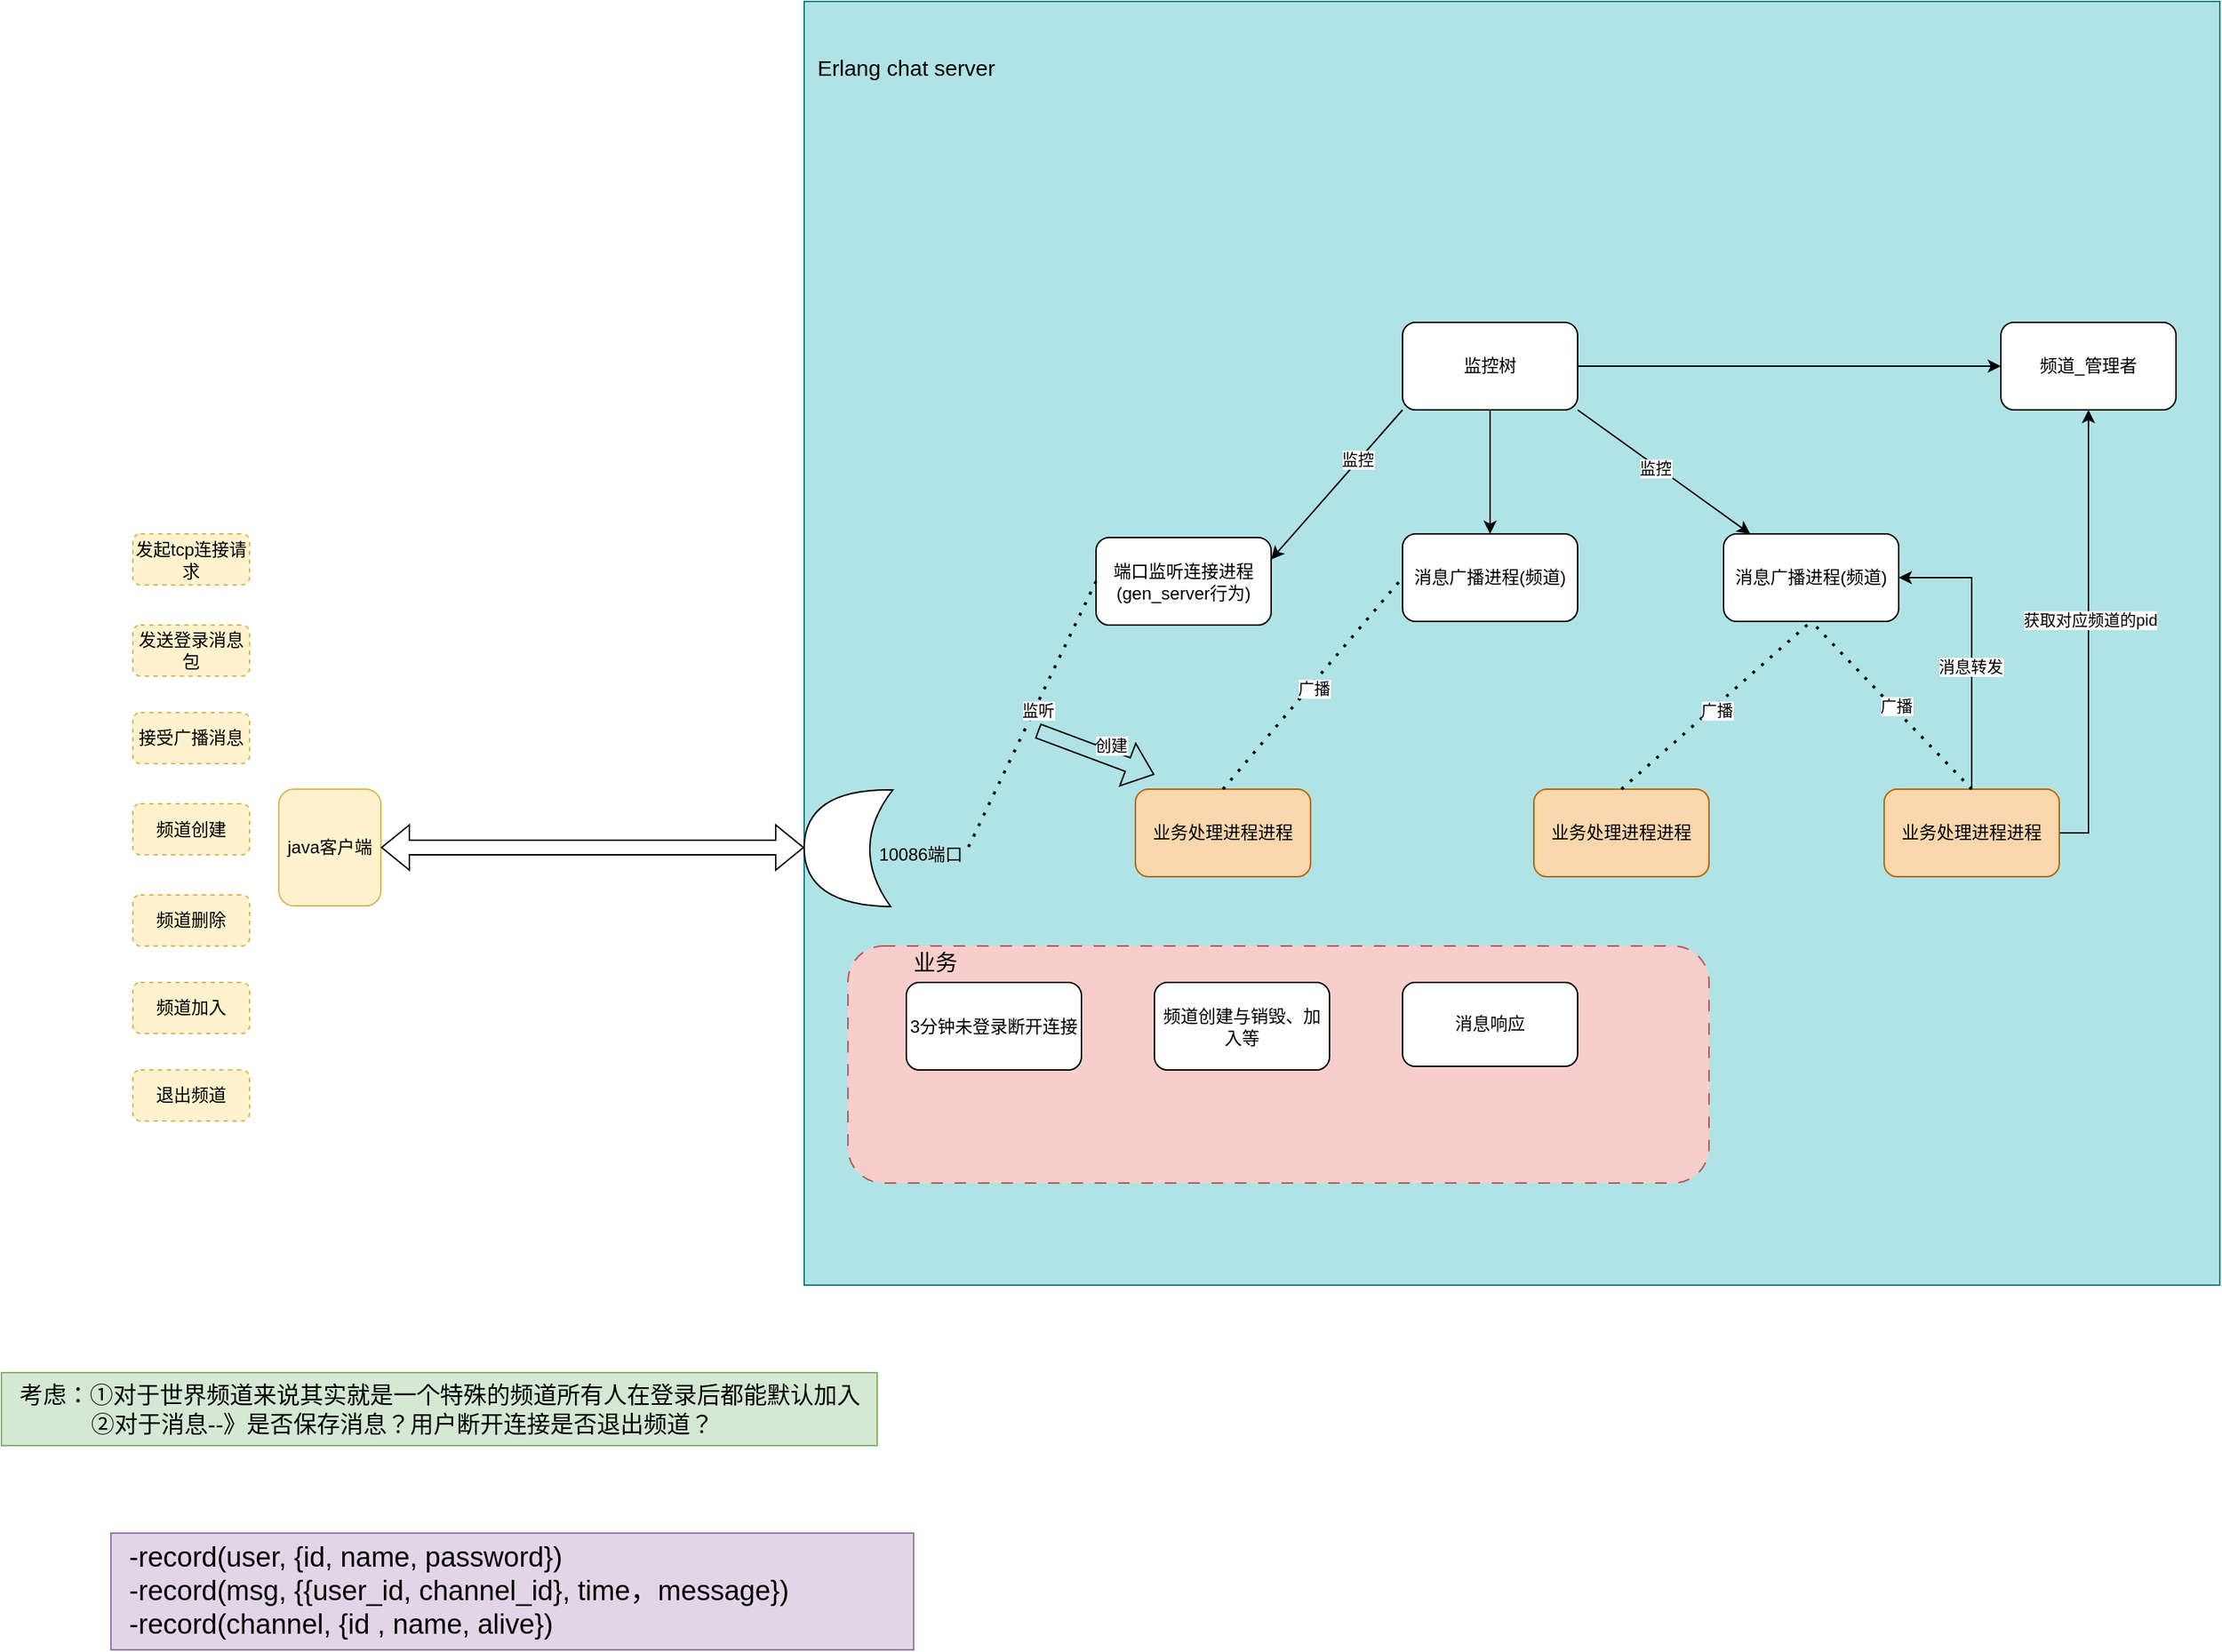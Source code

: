<mxfile version="28.2.5" pages="3">
  <diagram name="第 1 页" id="ul2Ksa9I_pI141lT_WLY">
    <mxGraphModel dx="1783" dy="2230" grid="1" gridSize="10" guides="1" tooltips="1" connect="1" arrows="1" fold="1" page="1" pageScale="1" pageWidth="827" pageHeight="1169" math="0" shadow="0">
      <root>
        <mxCell id="0" />
        <mxCell id="1" parent="0" />
        <mxCell id="kTkR2Ev7GnfdI2qn0wL--105" value="" style="rounded=0;whiteSpace=wrap;html=1;fillColor=#b0e3e6;strokeColor=#0e8088;" parent="1" vertex="1">
          <mxGeometry x="600" y="-420" width="970" height="880" as="geometry" />
        </mxCell>
        <mxCell id="kTkR2Ev7GnfdI2qn0wL--114" value="" style="rounded=1;whiteSpace=wrap;html=1;dashed=1;dashPattern=8 8;fillColor=#f8cecc;strokeColor=#b85450;" parent="1" vertex="1">
          <mxGeometry x="630" y="227.5" width="590" height="162.5" as="geometry" />
        </mxCell>
        <mxCell id="kTkR2Ev7GnfdI2qn0wL--1" value="java客户端" style="rounded=1;whiteSpace=wrap;html=1;fillColor=#fff2cc;strokeColor=#d6b656;" parent="1" vertex="1">
          <mxGeometry x="240" y="120" width="70" height="80" as="geometry" />
        </mxCell>
        <mxCell id="kTkR2Ev7GnfdI2qn0wL--5" value="" style="shape=flexArrow;endArrow=classic;startArrow=classic;html=1;rounded=0;entryX=0;entryY=0.5;entryDx=0;entryDy=0;exitX=1;exitY=0.5;exitDx=0;exitDy=0;" parent="1" source="kTkR2Ev7GnfdI2qn0wL--1" edge="1">
          <mxGeometry width="100" height="100" relative="1" as="geometry">
            <mxPoint x="390" y="310" as="sourcePoint" />
            <mxPoint x="600" y="160" as="targetPoint" />
          </mxGeometry>
        </mxCell>
        <mxCell id="kTkR2Ev7GnfdI2qn0wL--6" value="端口监听连接进程&lt;br&gt;(gen_server行为)" style="rounded=1;whiteSpace=wrap;html=1;" parent="1" vertex="1">
          <mxGeometry x="800" y="-52.5" width="120" height="60" as="geometry" />
        </mxCell>
        <mxCell id="kTkR2Ev7GnfdI2qn0wL--7" value="业务处理进程进程" style="rounded=1;whiteSpace=wrap;html=1;fillColor=#fad7ac;strokeColor=#b46504;" parent="1" vertex="1">
          <mxGeometry x="827" y="120" width="120" height="60" as="geometry" />
        </mxCell>
        <mxCell id="kTkR2Ev7GnfdI2qn0wL--8" value="3分钟未登录断开连接" style="rounded=1;whiteSpace=wrap;html=1;" parent="1" vertex="1">
          <mxGeometry x="670" y="252.5" width="120" height="60" as="geometry" />
        </mxCell>
        <mxCell id="kTkR2Ev7GnfdI2qn0wL--12" value="&lt;div&gt;&lt;span style=&quot;background-color: transparent; color: light-dark(rgb(0, 0, 0), rgb(255, 255, 255));&quot;&gt;发起tcp连接请求&lt;/span&gt;&lt;/div&gt;" style="rounded=1;whiteSpace=wrap;html=1;dashed=1;fillColor=#fff2cc;strokeColor=#d6b656;" parent="1" vertex="1">
          <mxGeometry x="140" y="-55" width="80" height="35" as="geometry" />
        </mxCell>
        <mxCell id="kTkR2Ev7GnfdI2qn0wL--14" value="&lt;div&gt;&lt;span style=&quot;background-color: transparent; color: light-dark(rgb(0, 0, 0), rgb(255, 255, 255));&quot;&gt;发送登录消息包&lt;/span&gt;&lt;/div&gt;" style="rounded=1;whiteSpace=wrap;html=1;dashed=1;fillColor=#fff2cc;strokeColor=#d6b656;" parent="1" vertex="1">
          <mxGeometry x="140" y="7.5" width="80" height="35" as="geometry" />
        </mxCell>
        <mxCell id="kTkR2Ev7GnfdI2qn0wL--15" value="接受广播消息" style="rounded=1;whiteSpace=wrap;html=1;dashed=1;fillColor=#fff2cc;strokeColor=#d6b656;" parent="1" vertex="1">
          <mxGeometry x="140" y="67.5" width="80" height="35" as="geometry" />
        </mxCell>
        <mxCell id="kTkR2Ev7GnfdI2qn0wL--16" value="&lt;font style=&quot;font-size: 16px;&quot;&gt;考虑：①对于世界频道来说其实就是一个特殊的频道所有人在登录后都能默认加入&lt;/font&gt;&lt;div style=&quot;text-align: left;&quot;&gt;&lt;font style=&quot;font-size: 16px;&quot;&gt;&lt;span style=&quot;white-space: pre;&quot;&gt;&#x9;&lt;/span&gt;&amp;nbsp; &amp;nbsp;②对于消息--》是否保存消息？用户断开连接是否退出频道？&lt;br&gt;&lt;/font&gt;&lt;/div&gt;" style="text;html=1;align=center;verticalAlign=middle;resizable=0;points=[];autosize=1;strokeColor=#82b366;fillColor=#d5e8d4;" parent="1" vertex="1">
          <mxGeometry x="50" y="520" width="600" height="50" as="geometry" />
        </mxCell>
        <mxCell id="kTkR2Ev7GnfdI2qn0wL--96" value="&lt;div style=&quot;text-align: left;&quot;&gt;&lt;span style=&quot;background-color: transparent; color: light-dark(rgb(0, 0, 0), rgb(255, 255, 255));&quot;&gt;&lt;font style=&quot;font-size: 19px;&quot;&gt;-record(user, {id, name, password})&lt;/font&gt;&lt;/span&gt;&lt;/div&gt;&lt;div style=&quot;text-align: left;&quot;&gt;&lt;span style=&quot;background-color: transparent; color: light-dark(rgb(0, 0, 0), rgb(255, 255, 255));&quot;&gt;&lt;font style=&quot;font-size: 19px;&quot;&gt;-record(msg, {{user_id, channel_id},&amp;nbsp;&lt;/font&gt;&lt;/span&gt;&lt;span style=&quot;font-size: 19px; background-color: transparent; color: light-dark(rgb(0, 0, 0), rgb(255, 255, 255));&quot;&gt;time，&lt;/span&gt;&lt;span style=&quot;font-size: 19px; background-color: transparent; color: light-dark(rgb(0, 0, 0), rgb(255, 255, 255));&quot;&gt;message})&amp;nbsp; &amp;nbsp; &amp;nbsp; &amp;nbsp; &amp;nbsp; &amp;nbsp; &amp;nbsp;&amp;nbsp;&lt;/span&gt;&lt;/div&gt;&lt;div style=&quot;text-align: left;&quot;&gt;&lt;font style=&quot;font-size: 19px;&quot;&gt;-record(channel, {id , name, alive})&lt;/font&gt;&lt;/div&gt;" style="text;html=1;align=center;verticalAlign=middle;resizable=0;points=[];autosize=1;strokeColor=#9673a6;fillColor=#e1d5e7;" parent="1" vertex="1">
          <mxGeometry x="125" y="630" width="550" height="80" as="geometry" />
        </mxCell>
        <mxCell id="kTkR2Ev7GnfdI2qn0wL--100" value="频道创建" style="rounded=1;whiteSpace=wrap;html=1;dashed=1;fillColor=#fff2cc;strokeColor=#d6b656;" parent="1" vertex="1">
          <mxGeometry x="140" y="130" width="80" height="35" as="geometry" />
        </mxCell>
        <mxCell id="kTkR2Ev7GnfdI2qn0wL--101" value="频道删除" style="rounded=1;whiteSpace=wrap;html=1;dashed=1;fillColor=#fff2cc;strokeColor=#d6b656;" parent="1" vertex="1">
          <mxGeometry x="140" y="192.5" width="80" height="35" as="geometry" />
        </mxCell>
        <mxCell id="kTkR2Ev7GnfdI2qn0wL--102" value="频道加入" style="rounded=1;whiteSpace=wrap;html=1;dashed=1;fillColor=#fff2cc;strokeColor=#d6b656;" parent="1" vertex="1">
          <mxGeometry x="140" y="252.5" width="80" height="35" as="geometry" />
        </mxCell>
        <mxCell id="kTkR2Ev7GnfdI2qn0wL--103" value="退出频道" style="rounded=1;whiteSpace=wrap;html=1;dashed=1;fillColor=#fff2cc;strokeColor=#d6b656;" parent="1" vertex="1">
          <mxGeometry x="140" y="312.5" width="80" height="35" as="geometry" />
        </mxCell>
        <mxCell id="kTkR2Ev7GnfdI2qn0wL--106" value="&lt;font style=&quot;font-size: 15px;&quot;&gt;Erlang chat server&lt;/font&gt;" style="text;html=1;align=center;verticalAlign=middle;whiteSpace=wrap;rounded=0;" parent="1" vertex="1">
          <mxGeometry x="600" y="-390" width="140" height="30" as="geometry" />
        </mxCell>
        <mxCell id="kTkR2Ev7GnfdI2qn0wL--107" value="" style="shape=xor;whiteSpace=wrap;html=1;rotation=-179;" parent="1" vertex="1">
          <mxGeometry x="600" y="120" width="60" height="80" as="geometry" />
        </mxCell>
        <mxCell id="kTkR2Ev7GnfdI2qn0wL--108" value="10086端口" style="text;html=1;align=center;verticalAlign=middle;whiteSpace=wrap;rounded=0;" parent="1" vertex="1">
          <mxGeometry x="650" y="150" width="60" height="30" as="geometry" />
        </mxCell>
        <mxCell id="kTkR2Ev7GnfdI2qn0wL--110" value="" style="endArrow=none;dashed=1;html=1;dashPattern=1 3;strokeWidth=2;rounded=0;entryX=1;entryY=0.5;entryDx=0;entryDy=0;exitX=0;exitY=0.5;exitDx=0;exitDy=0;" parent="1" source="kTkR2Ev7GnfdI2qn0wL--6" target="kTkR2Ev7GnfdI2qn0wL--108" edge="1">
          <mxGeometry width="50" height="50" relative="1" as="geometry">
            <mxPoint x="390" y="340" as="sourcePoint" />
            <mxPoint x="440" y="290" as="targetPoint" />
          </mxGeometry>
        </mxCell>
        <mxCell id="kTkR2Ev7GnfdI2qn0wL--111" value="监听" style="edgeLabel;html=1;align=center;verticalAlign=middle;resizable=0;points=[];" parent="kTkR2Ev7GnfdI2qn0wL--110" vertex="1" connectable="0">
          <mxGeometry x="-0.074" y="2" relative="1" as="geometry">
            <mxPoint as="offset" />
          </mxGeometry>
        </mxCell>
        <mxCell id="kTkR2Ev7GnfdI2qn0wL--112" value="" style="shape=flexArrow;endArrow=classic;html=1;rounded=0;" parent="1" edge="1">
          <mxGeometry width="50" height="50" relative="1" as="geometry">
            <mxPoint x="760" y="80" as="sourcePoint" />
            <mxPoint x="840.0" y="110" as="targetPoint" />
          </mxGeometry>
        </mxCell>
        <mxCell id="kTkR2Ev7GnfdI2qn0wL--113" value="创建" style="edgeLabel;html=1;align=center;verticalAlign=middle;resizable=0;points=[];" parent="kTkR2Ev7GnfdI2qn0wL--112" vertex="1" connectable="0">
          <mxGeometry x="0.367" y="4" relative="1" as="geometry">
            <mxPoint x="-6" y="-7" as="offset" />
          </mxGeometry>
        </mxCell>
        <mxCell id="kTkR2Ev7GnfdI2qn0wL--115" value="&lt;font style=&quot;font-size: 15px;&quot;&gt;业务&lt;/font&gt;" style="text;html=1;align=center;verticalAlign=middle;whiteSpace=wrap;rounded=0;" parent="1" vertex="1">
          <mxGeometry x="655" y="222.5" width="70" height="30" as="geometry" />
        </mxCell>
        <mxCell id="-zNMGqsG8SVizw3QgpY4-4" style="edgeStyle=orthogonalEdgeStyle;rounded=0;orthogonalLoop=1;jettySize=auto;html=1;" edge="1" parent="1" source="-zNMGqsG8SVizw3QgpY4-1" target="-zNMGqsG8SVizw3QgpY4-3">
          <mxGeometry relative="1" as="geometry" />
        </mxCell>
        <mxCell id="-zNMGqsG8SVizw3QgpY4-29" style="edgeStyle=orthogonalEdgeStyle;rounded=0;orthogonalLoop=1;jettySize=auto;html=1;" edge="1" parent="1" source="-zNMGqsG8SVizw3QgpY4-1" target="-zNMGqsG8SVizw3QgpY4-28">
          <mxGeometry relative="1" as="geometry" />
        </mxCell>
        <mxCell id="-zNMGqsG8SVizw3QgpY4-1" value="监控树" style="rounded=1;whiteSpace=wrap;html=1;" vertex="1" parent="1">
          <mxGeometry x="1010" y="-200" width="120" height="60" as="geometry" />
        </mxCell>
        <mxCell id="-zNMGqsG8SVizw3QgpY4-2" value="" style="endArrow=classic;html=1;rounded=0;entryX=1;entryY=0.25;entryDx=0;entryDy=0;exitX=0;exitY=1;exitDx=0;exitDy=0;" edge="1" parent="1" source="-zNMGqsG8SVizw3QgpY4-1" target="kTkR2Ev7GnfdI2qn0wL--6">
          <mxGeometry width="50" height="50" relative="1" as="geometry">
            <mxPoint x="1280" y="10" as="sourcePoint" />
            <mxPoint x="1330" y="-40" as="targetPoint" />
          </mxGeometry>
        </mxCell>
        <mxCell id="-zNMGqsG8SVizw3QgpY4-36" value="监控" style="edgeLabel;html=1;align=center;verticalAlign=middle;resizable=0;points=[];" vertex="1" connectable="0" parent="-zNMGqsG8SVizw3QgpY4-2">
          <mxGeometry x="-0.316" y="-2" relative="1" as="geometry">
            <mxPoint x="1" as="offset" />
          </mxGeometry>
        </mxCell>
        <mxCell id="-zNMGqsG8SVizw3QgpY4-3" value="消息广播进程(频道)" style="rounded=1;whiteSpace=wrap;html=1;" vertex="1" parent="1">
          <mxGeometry x="1010" y="-55" width="120" height="60" as="geometry" />
        </mxCell>
        <mxCell id="-zNMGqsG8SVizw3QgpY4-5" value="频道创建与销毁、加入等" style="rounded=1;whiteSpace=wrap;html=1;" vertex="1" parent="1">
          <mxGeometry x="840" y="252.5" width="120" height="60" as="geometry" />
        </mxCell>
        <mxCell id="-zNMGqsG8SVizw3QgpY4-9" value="业务处理进程进程" style="rounded=1;whiteSpace=wrap;html=1;fillColor=#fad7ac;strokeColor=#b46504;" vertex="1" parent="1">
          <mxGeometry x="1100" y="120" width="120" height="60" as="geometry" />
        </mxCell>
        <mxCell id="-zNMGqsG8SVizw3QgpY4-10" value="" style="endArrow=none;dashed=1;html=1;dashPattern=1 3;strokeWidth=2;rounded=0;entryX=0;entryY=0.5;entryDx=0;entryDy=0;exitX=0.5;exitY=0;exitDx=0;exitDy=0;" edge="1" parent="1" source="kTkR2Ev7GnfdI2qn0wL--7" target="-zNMGqsG8SVizw3QgpY4-3">
          <mxGeometry width="50" height="50" relative="1" as="geometry">
            <mxPoint x="950" y="150" as="sourcePoint" />
            <mxPoint x="1000" y="100" as="targetPoint" />
          </mxGeometry>
        </mxCell>
        <mxCell id="-zNMGqsG8SVizw3QgpY4-11" value="广播" style="edgeLabel;html=1;align=center;verticalAlign=middle;resizable=0;points=[];" vertex="1" connectable="0" parent="-zNMGqsG8SVizw3QgpY4-10">
          <mxGeometry x="-0.025" y="-2" relative="1" as="geometry">
            <mxPoint as="offset" />
          </mxGeometry>
        </mxCell>
        <mxCell id="-zNMGqsG8SVizw3QgpY4-13" value="" style="endArrow=none;dashed=1;html=1;dashPattern=1 3;strokeWidth=2;rounded=0;entryX=0.5;entryY=1;entryDx=0;entryDy=0;exitX=0.5;exitY=0;exitDx=0;exitDy=0;" edge="1" parent="1" source="-zNMGqsG8SVizw3QgpY4-9" target="-zNMGqsG8SVizw3QgpY4-19">
          <mxGeometry width="50" height="50" relative="1" as="geometry">
            <mxPoint x="960" y="180" as="sourcePoint" />
            <mxPoint x="1030" y="140" as="targetPoint" />
          </mxGeometry>
        </mxCell>
        <mxCell id="-zNMGqsG8SVizw3QgpY4-14" value="广播" style="edgeLabel;html=1;align=center;verticalAlign=middle;resizable=0;points=[];" vertex="1" connectable="0" parent="-zNMGqsG8SVizw3QgpY4-13">
          <mxGeometry x="-0.025" y="-2" relative="1" as="geometry">
            <mxPoint as="offset" />
          </mxGeometry>
        </mxCell>
        <mxCell id="-zNMGqsG8SVizw3QgpY4-15" value="消息响应" style="rounded=1;whiteSpace=wrap;html=1;" vertex="1" parent="1">
          <mxGeometry x="1010" y="252.5" width="120" height="57.5" as="geometry" />
        </mxCell>
        <mxCell id="-zNMGqsG8SVizw3QgpY4-32" style="edgeStyle=orthogonalEdgeStyle;rounded=0;orthogonalLoop=1;jettySize=auto;html=1;" edge="1" parent="1" source="-zNMGqsG8SVizw3QgpY4-17" target="-zNMGqsG8SVizw3QgpY4-28">
          <mxGeometry relative="1" as="geometry">
            <Array as="points">
              <mxPoint x="1480" y="150" />
            </Array>
          </mxGeometry>
        </mxCell>
        <mxCell id="-zNMGqsG8SVizw3QgpY4-33" value="获取对应频道的pid" style="edgeLabel;html=1;align=center;verticalAlign=middle;resizable=0;points=[];" vertex="1" connectable="0" parent="-zNMGqsG8SVizw3QgpY4-32">
          <mxGeometry x="0.071" y="-1" relative="1" as="geometry">
            <mxPoint as="offset" />
          </mxGeometry>
        </mxCell>
        <mxCell id="-zNMGqsG8SVizw3QgpY4-34" style="edgeStyle=orthogonalEdgeStyle;rounded=0;orthogonalLoop=1;jettySize=auto;html=1;entryX=1;entryY=0.5;entryDx=0;entryDy=0;" edge="1" parent="1" source="-zNMGqsG8SVizw3QgpY4-17" target="-zNMGqsG8SVizw3QgpY4-19">
          <mxGeometry relative="1" as="geometry" />
        </mxCell>
        <mxCell id="-zNMGqsG8SVizw3QgpY4-35" value="消息转发" style="edgeLabel;html=1;align=center;verticalAlign=middle;resizable=0;points=[];" vertex="1" connectable="0" parent="-zNMGqsG8SVizw3QgpY4-34">
          <mxGeometry x="-0.139" y="1" relative="1" as="geometry">
            <mxPoint as="offset" />
          </mxGeometry>
        </mxCell>
        <mxCell id="-zNMGqsG8SVizw3QgpY4-17" value="业务处理进程进程" style="rounded=1;whiteSpace=wrap;html=1;fillColor=#fad7ac;strokeColor=#b46504;" vertex="1" parent="1">
          <mxGeometry x="1340" y="120" width="120" height="60" as="geometry" />
        </mxCell>
        <mxCell id="-zNMGqsG8SVizw3QgpY4-19" value="消息广播进程(频道)" style="rounded=1;whiteSpace=wrap;html=1;" vertex="1" parent="1">
          <mxGeometry x="1230" y="-55" width="120" height="60" as="geometry" />
        </mxCell>
        <mxCell id="-zNMGqsG8SVizw3QgpY4-20" value="" style="endArrow=none;dashed=1;html=1;dashPattern=1 3;strokeWidth=2;rounded=0;entryX=0.5;entryY=1;entryDx=0;entryDy=0;exitX=0.5;exitY=0;exitDx=0;exitDy=0;" edge="1" parent="1" source="-zNMGqsG8SVizw3QgpY4-17" target="-zNMGqsG8SVizw3QgpY4-19">
          <mxGeometry width="50" height="50" relative="1" as="geometry">
            <mxPoint x="1130" y="167" as="sourcePoint" />
            <mxPoint x="1150" y="40" as="targetPoint" />
          </mxGeometry>
        </mxCell>
        <mxCell id="-zNMGqsG8SVizw3QgpY4-21" value="广播" style="edgeLabel;html=1;align=center;verticalAlign=middle;resizable=0;points=[];" vertex="1" connectable="0" parent="-zNMGqsG8SVizw3QgpY4-20">
          <mxGeometry x="-0.025" y="-2" relative="1" as="geometry">
            <mxPoint as="offset" />
          </mxGeometry>
        </mxCell>
        <mxCell id="-zNMGqsG8SVizw3QgpY4-27" value="" style="endArrow=classic;html=1;rounded=0;exitX=1;exitY=1;exitDx=0;exitDy=0;" edge="1" parent="1" source="-zNMGqsG8SVizw3QgpY4-1" target="-zNMGqsG8SVizw3QgpY4-19">
          <mxGeometry width="50" height="50" relative="1" as="geometry">
            <mxPoint x="1080" y="-120" as="sourcePoint" />
            <mxPoint x="990" y="-17" as="targetPoint" />
          </mxGeometry>
        </mxCell>
        <mxCell id="-zNMGqsG8SVizw3QgpY4-37" value="监控" style="edgeLabel;html=1;align=center;verticalAlign=middle;resizable=0;points=[];" vertex="1" connectable="0" parent="-zNMGqsG8SVizw3QgpY4-27">
          <mxGeometry x="-0.096" y="-1" relative="1" as="geometry">
            <mxPoint as="offset" />
          </mxGeometry>
        </mxCell>
        <mxCell id="-zNMGqsG8SVizw3QgpY4-28" value="频道_管理者" style="rounded=1;whiteSpace=wrap;html=1;" vertex="1" parent="1">
          <mxGeometry x="1420" y="-200" width="120" height="60" as="geometry" />
        </mxCell>
      </root>
    </mxGraphModel>
  </diagram>
  <diagram id="dSTcYGiStk4MOlCgeTp-" name="协议">
    <mxGraphModel dx="1426" dy="849" grid="1" gridSize="10" guides="1" tooltips="1" connect="1" arrows="1" fold="1" page="1" pageScale="1" pageWidth="827" pageHeight="1169" math="0" shadow="0">
      <root>
        <mxCell id="0" />
        <mxCell id="1" parent="0" />
      </root>
    </mxGraphModel>
  </diagram>
  <diagram id="xl4YAuA0abrsKrtKId_1" name="责职分配">
    <mxGraphModel dx="1426" dy="849" grid="1" gridSize="10" guides="1" tooltips="1" connect="1" arrows="1" fold="1" page="1" pageScale="1" pageWidth="827" pageHeight="1169" math="0" shadow="0">
      <root>
        <mxCell id="0" />
        <mxCell id="1" parent="0" />
        <mxCell id="i9dnJUZjduRfbA0lEBys-1" value="频道管理者" style="rounded=1;whiteSpace=wrap;html=1;fillColor=#fad9d5;strokeColor=#ae4132;" vertex="1" parent="1">
          <mxGeometry x="90" y="130" width="120" height="60" as="geometry" />
        </mxCell>
        <mxCell id="i9dnJUZjduRfbA0lEBys-2" value="" style="rounded=1;whiteSpace=wrap;html=1;dashed=1;fillColor=#b1ddf0;strokeColor=#10739e;dashPattern=12 12;" vertex="1" parent="1">
          <mxGeometry x="210" y="20" width="460" height="310" as="geometry" />
        </mxCell>
        <mxCell id="i9dnJUZjduRfbA0lEBys-3" value="用户加入与退出频道" style="rounded=1;whiteSpace=wrap;html=1;" vertex="1" parent="1">
          <mxGeometry x="250" y="170" width="120" height="60" as="geometry" />
        </mxCell>
        <mxCell id="i9dnJUZjduRfbA0lEBys-4" value="频道创建与销毁" style="rounded=1;whiteSpace=wrap;html=1;" vertex="1" parent="1">
          <mxGeometry x="250" y="70" width="120" height="60" as="geometry" />
        </mxCell>
        <mxCell id="i9dnJUZjduRfbA0lEBys-5" value="维护频道名字与频道进程pid的对应关系并提供查询" style="rounded=1;whiteSpace=wrap;html=1;" vertex="1" parent="1">
          <mxGeometry x="440" y="70" width="120" height="60" as="geometry" />
        </mxCell>
        <mxCell id="i9dnJUZjduRfbA0lEBys-6" value="频道进程" style="rounded=1;whiteSpace=wrap;html=1;fillColor=#fad9d5;strokeColor=#ae4132;" vertex="1" parent="1">
          <mxGeometry x="90" y="590" width="120" height="60" as="geometry" />
        </mxCell>
        <mxCell id="i9dnJUZjduRfbA0lEBys-7" value="" style="rounded=1;whiteSpace=wrap;html=1;dashed=1;fillColor=#b1ddf0;strokeColor=#10739e;dashPattern=12 12;" vertex="1" parent="1">
          <mxGeometry x="210" y="480" width="460" height="310" as="geometry" />
        </mxCell>
        <mxCell id="i9dnJUZjduRfbA0lEBys-8" value="" style="rounded=1;whiteSpace=wrap;html=1;" vertex="1" parent="1">
          <mxGeometry x="250" y="630" width="120" height="60" as="geometry" />
        </mxCell>
        <mxCell id="i9dnJUZjduRfbA0lEBys-9" value="维护频道与对应用户的关系&lt;br&gt;[{userName,pid}]" style="rounded=1;whiteSpace=wrap;html=1;" vertex="1" parent="1">
          <mxGeometry x="250" y="530" width="120" height="60" as="geometry" />
        </mxCell>
        <mxCell id="i9dnJUZjduRfbA0lEBys-10" value="维护频道名字与频道进程pid的对应关系并提供查询" style="rounded=1;whiteSpace=wrap;html=1;" vertex="1" parent="1">
          <mxGeometry x="440" y="530" width="120" height="60" as="geometry" />
        </mxCell>
      </root>
    </mxGraphModel>
  </diagram>
</mxfile>
